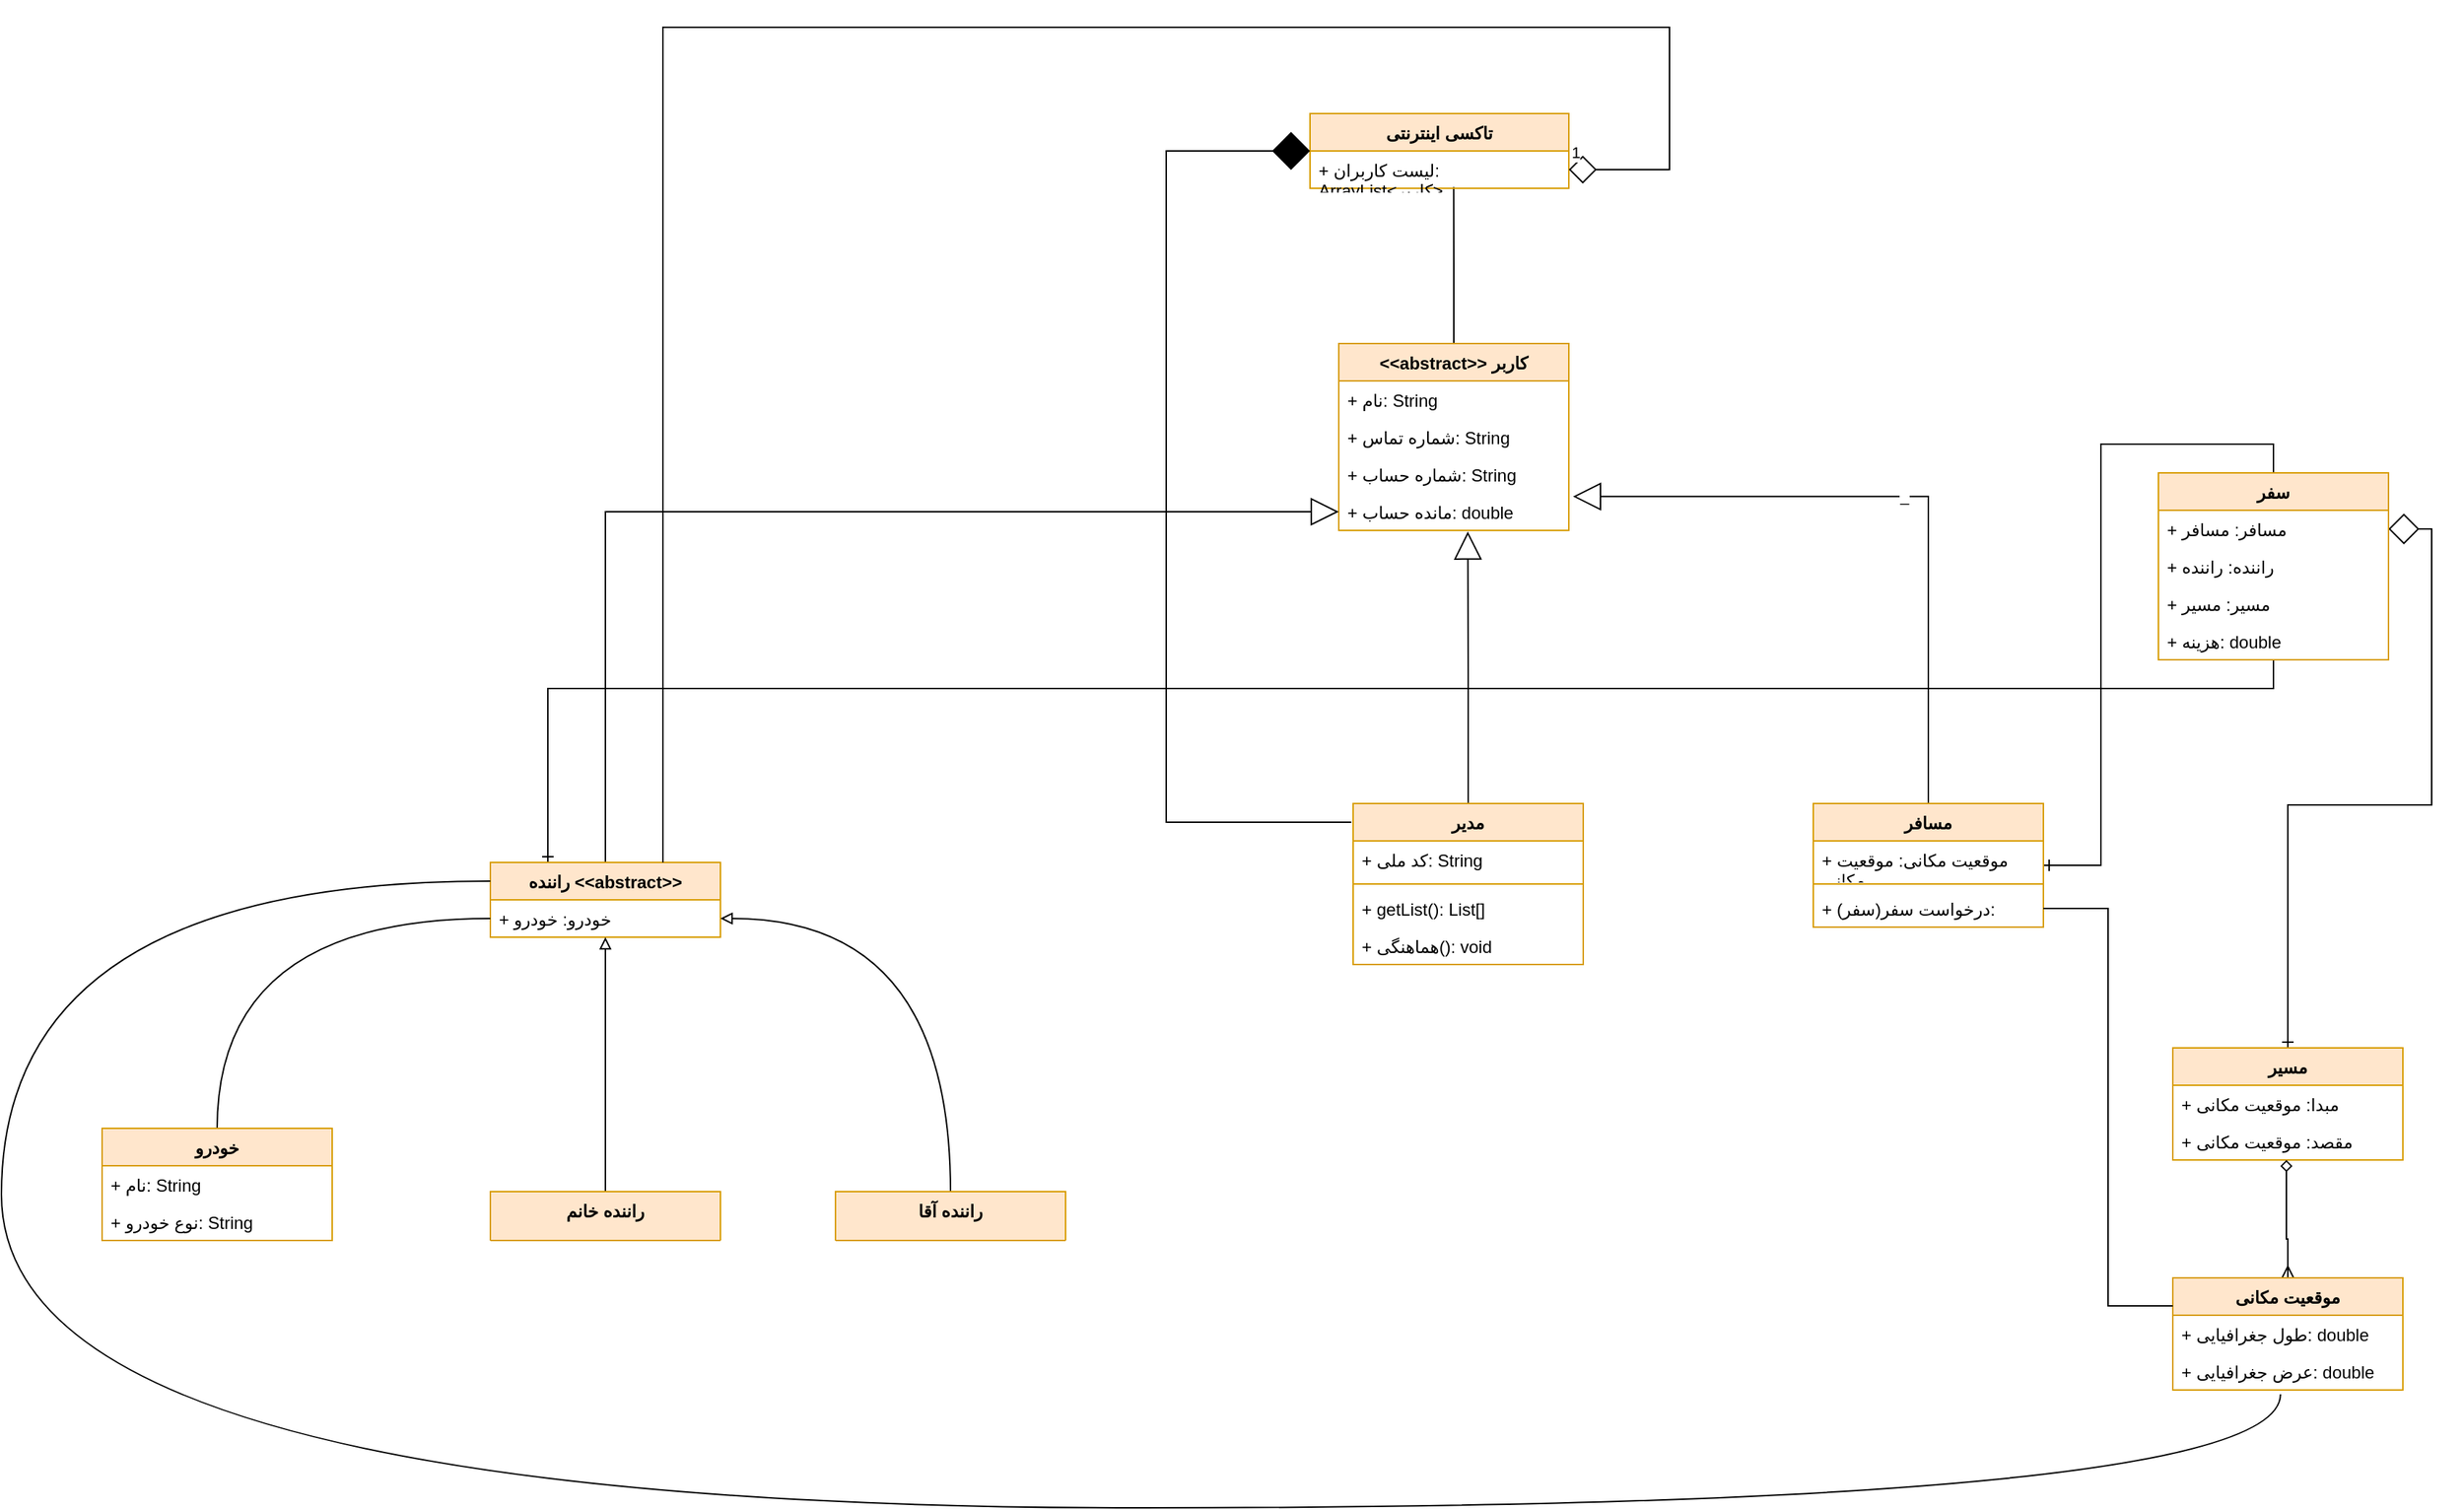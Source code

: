 <mxfile version="21.2.1" type="device">
  <diagram name="Page-1" id="e7e014a7-5840-1c2e-5031-d8a46d1fe8dd">
    <mxGraphModel dx="3449" dy="2477" grid="1" gridSize="10" guides="1" tooltips="1" connect="1" arrows="1" fold="1" page="1" pageScale="1" pageWidth="1169" pageHeight="826" background="none" math="0" shadow="0">
      <root>
        <mxCell id="0" />
        <mxCell id="1" parent="0" />
        <mxCell id="6BQTVcdCvZk4lSS92xHN-126" value="_" style="edgeStyle=orthogonalEdgeStyle;rounded=0;orthogonalLoop=1;jettySize=auto;html=1;shadow=0;endArrow=block;endFill=0;endSize=17;entryX=1.018;entryY=0.093;entryDx=0;entryDy=0;entryPerimeter=0;" edge="1" parent="1" source="6BQTVcdCvZk4lSS92xHN-41" target="6BQTVcdCvZk4lSS92xHN-158">
          <mxGeometry relative="1" as="geometry">
            <mxPoint x="430" y="241.0" as="targetPoint" />
          </mxGeometry>
        </mxCell>
        <mxCell id="6BQTVcdCvZk4lSS92xHN-130" value="" style="edgeStyle=orthogonalEdgeStyle;rounded=0;orthogonalLoop=1;jettySize=auto;html=1;entryX=0.5;entryY=0;entryDx=0;entryDy=0;shadow=0;startArrow=ERone;startFill=0;endArrow=none;endFill=0;" edge="1" parent="1" source="6BQTVcdCvZk4lSS92xHN-41" target="6BQTVcdCvZk4lSS92xHN-120">
          <mxGeometry relative="1" as="geometry" />
        </mxCell>
        <mxCell id="6BQTVcdCvZk4lSS92xHN-41" value="مسافر" style="swimlane;fontStyle=1;align=center;verticalAlign=top;childLayout=stackLayout;horizontal=1;startSize=26;horizontalStack=0;resizeParent=1;resizeParentMax=0;resizeLast=0;collapsible=1;marginBottom=0;whiteSpace=wrap;html=1;shadow=0;fillColor=#ffe6cc;strokeColor=#d79b00;" vertex="1" parent="1">
          <mxGeometry x="600" y="320" width="160" height="86" as="geometry" />
        </mxCell>
        <mxCell id="6BQTVcdCvZk4lSS92xHN-47" value="+ موقعیت مکانی: موقعیت مکانی" style="text;strokeColor=none;fillColor=none;align=left;verticalAlign=top;spacingLeft=4;spacingRight=4;overflow=hidden;rotatable=0;points=[[0,0.5],[1,0.5]];portConstraint=eastwest;whiteSpace=wrap;html=1;shadow=0;" vertex="1" parent="6BQTVcdCvZk4lSS92xHN-41">
          <mxGeometry y="26" width="160" height="26" as="geometry" />
        </mxCell>
        <mxCell id="6BQTVcdCvZk4lSS92xHN-43" value="" style="line;strokeWidth=1;fillColor=none;align=left;verticalAlign=middle;spacingTop=-1;spacingLeft=3;spacingRight=3;rotatable=0;labelPosition=right;points=[];portConstraint=eastwest;strokeColor=inherit;shadow=0;" vertex="1" parent="6BQTVcdCvZk4lSS92xHN-41">
          <mxGeometry y="52" width="160" height="8" as="geometry" />
        </mxCell>
        <mxCell id="6BQTVcdCvZk4lSS92xHN-44" value="+ درخواست سفر(سفر):" style="text;strokeColor=none;fillColor=none;align=left;verticalAlign=top;spacingLeft=4;spacingRight=4;overflow=hidden;rotatable=0;points=[[0,0.5],[1,0.5]];portConstraint=eastwest;whiteSpace=wrap;html=1;shadow=0;" vertex="1" parent="6BQTVcdCvZk4lSS92xHN-41">
          <mxGeometry y="60" width="160" height="26" as="geometry" />
        </mxCell>
        <mxCell id="6BQTVcdCvZk4lSS92xHN-141" value="" style="edgeStyle=orthogonalEdgeStyle;rounded=0;orthogonalLoop=1;jettySize=auto;html=1;endArrow=none;endFill=0;entryX=0.555;entryY=0.966;entryDx=0;entryDy=0;entryPerimeter=0;" edge="1" parent="1" source="6BQTVcdCvZk4lSS92xHN-48" target="6BQTVcdCvZk4lSS92xHN-85">
          <mxGeometry relative="1" as="geometry" />
        </mxCell>
        <mxCell id="6BQTVcdCvZk4lSS92xHN-48" value="&amp;lt;&amp;lt;abstract&amp;gt;&amp;gt; کاربر" style="swimlane;fontStyle=1;align=center;verticalAlign=top;childLayout=stackLayout;horizontal=1;startSize=26;horizontalStack=0;resizeParent=1;resizeParentMax=0;resizeLast=0;collapsible=1;marginBottom=0;whiteSpace=wrap;html=1;shadow=0;fillColor=#ffe6cc;strokeColor=#d79b00;" vertex="1" parent="1">
          <mxGeometry x="270" width="160" height="130" as="geometry" />
        </mxCell>
        <mxCell id="6BQTVcdCvZk4lSS92xHN-42" value="+ نام: String" style="text;strokeColor=none;fillColor=none;align=left;verticalAlign=top;spacingLeft=4;spacingRight=4;overflow=hidden;rotatable=0;points=[[0,0.5],[1,0.5]];portConstraint=eastwest;whiteSpace=wrap;html=1;shadow=0;" vertex="1" parent="6BQTVcdCvZk4lSS92xHN-48">
          <mxGeometry y="26" width="160" height="26" as="geometry" />
        </mxCell>
        <mxCell id="6BQTVcdCvZk4lSS92xHN-45" value="+ شماره تماس: String" style="text;strokeColor=none;fillColor=none;align=left;verticalAlign=top;spacingLeft=4;spacingRight=4;overflow=hidden;rotatable=0;points=[[0,0.5],[1,0.5]];portConstraint=eastwest;whiteSpace=wrap;html=1;shadow=0;" vertex="1" parent="6BQTVcdCvZk4lSS92xHN-48">
          <mxGeometry y="52" width="160" height="26" as="geometry" />
        </mxCell>
        <mxCell id="6BQTVcdCvZk4lSS92xHN-157" value="+ شماره حساب: String" style="text;strokeColor=none;fillColor=none;align=left;verticalAlign=top;spacingLeft=4;spacingRight=4;overflow=hidden;rotatable=0;points=[[0,0.5],[1,0.5]];portConstraint=eastwest;whiteSpace=wrap;html=1;" vertex="1" parent="6BQTVcdCvZk4lSS92xHN-48">
          <mxGeometry y="78" width="160" height="26" as="geometry" />
        </mxCell>
        <mxCell id="6BQTVcdCvZk4lSS92xHN-158" value="+ مانده حساب: double" style="text;strokeColor=none;fillColor=none;align=left;verticalAlign=top;spacingLeft=4;spacingRight=4;overflow=hidden;rotatable=0;points=[[0,0.5],[1,0.5]];portConstraint=eastwest;whiteSpace=wrap;html=1;" vertex="1" parent="6BQTVcdCvZk4lSS92xHN-48">
          <mxGeometry y="104" width="160" height="26" as="geometry" />
        </mxCell>
        <mxCell id="6BQTVcdCvZk4lSS92xHN-124" value="" style="edgeStyle=orthogonalEdgeStyle;rounded=0;orthogonalLoop=1;jettySize=auto;html=1;shadow=0;endArrow=block;endFill=0;strokeWidth=1;endSize=17;entryX=0;entryY=0.5;entryDx=0;entryDy=0;" edge="1" parent="1" source="6BQTVcdCvZk4lSS92xHN-52" target="6BQTVcdCvZk4lSS92xHN-158">
          <mxGeometry relative="1" as="geometry">
            <mxPoint x="270" y="241.0" as="targetPoint" />
          </mxGeometry>
        </mxCell>
        <mxCell id="6BQTVcdCvZk4lSS92xHN-129" value="" style="edgeStyle=elbowEdgeStyle;rounded=0;orthogonalLoop=1;jettySize=auto;html=1;exitX=0.25;exitY=0;exitDx=0;exitDy=0;shadow=0;startArrow=ERone;startFill=0;endArrow=none;endFill=0;elbow=vertical;" edge="1" parent="1" source="6BQTVcdCvZk4lSS92xHN-52" target="6BQTVcdCvZk4lSS92xHN-151">
          <mxGeometry relative="1" as="geometry">
            <mxPoint x="919.84" y="255.56" as="targetPoint" />
            <Array as="points">
              <mxPoint x="790" y="240" />
            </Array>
          </mxGeometry>
        </mxCell>
        <mxCell id="6BQTVcdCvZk4lSS92xHN-52" value="راننده &amp;lt;&amp;lt;abstract&amp;gt;&amp;gt;" style="swimlane;fontStyle=1;align=center;verticalAlign=top;childLayout=stackLayout;horizontal=1;startSize=26;horizontalStack=0;resizeParent=1;resizeParentMax=0;resizeLast=0;collapsible=1;marginBottom=0;whiteSpace=wrap;html=1;shadow=0;fillColor=#ffe6cc;strokeColor=#d79b00;" vertex="1" parent="1">
          <mxGeometry x="-320" y="361" width="160" height="52" as="geometry" />
        </mxCell>
        <mxCell id="6BQTVcdCvZk4lSS92xHN-53" value="+ خودرو: خودرو" style="text;strokeColor=none;fillColor=none;align=left;verticalAlign=top;spacingLeft=4;spacingRight=4;overflow=hidden;rotatable=0;points=[[0,0.5],[1,0.5]];portConstraint=eastwest;whiteSpace=wrap;html=1;shadow=0;" vertex="1" parent="6BQTVcdCvZk4lSS92xHN-52">
          <mxGeometry y="26" width="160" height="26" as="geometry" />
        </mxCell>
        <mxCell id="6BQTVcdCvZk4lSS92xHN-125" value="" style="edgeStyle=orthogonalEdgeStyle;rounded=0;orthogonalLoop=1;jettySize=auto;html=1;shadow=0;endArrow=block;endFill=0;endSize=17;entryX=0.561;entryY=1.031;entryDx=0;entryDy=0;entryPerimeter=0;" edge="1" parent="1" source="6BQTVcdCvZk4lSS92xHN-56" target="6BQTVcdCvZk4lSS92xHN-158">
          <mxGeometry relative="1" as="geometry">
            <mxPoint x="360" y="140" as="targetPoint" />
          </mxGeometry>
        </mxCell>
        <mxCell id="6BQTVcdCvZk4lSS92xHN-56" value="مدیر" style="swimlane;fontStyle=1;align=center;verticalAlign=top;childLayout=stackLayout;horizontal=1;startSize=26;horizontalStack=0;resizeParent=1;resizeParentMax=0;resizeLast=0;collapsible=1;marginBottom=0;whiteSpace=wrap;html=1;shadow=0;fillColor=#ffe6cc;strokeColor=#d79b00;" vertex="1" parent="1">
          <mxGeometry x="280" y="320" width="160" height="112" as="geometry" />
        </mxCell>
        <mxCell id="6BQTVcdCvZk4lSS92xHN-57" value="+ کد ملی: String" style="text;strokeColor=none;fillColor=none;align=left;verticalAlign=top;spacingLeft=4;spacingRight=4;overflow=hidden;rotatable=0;points=[[0,0.5],[1,0.5]];portConstraint=eastwest;whiteSpace=wrap;html=1;shadow=0;" vertex="1" parent="6BQTVcdCvZk4lSS92xHN-56">
          <mxGeometry y="26" width="160" height="26" as="geometry" />
        </mxCell>
        <mxCell id="6BQTVcdCvZk4lSS92xHN-58" value="" style="line;strokeWidth=1;fillColor=none;align=left;verticalAlign=middle;spacingTop=-1;spacingLeft=3;spacingRight=3;rotatable=0;labelPosition=right;points=[];portConstraint=eastwest;strokeColor=inherit;shadow=0;" vertex="1" parent="6BQTVcdCvZk4lSS92xHN-56">
          <mxGeometry y="52" width="160" height="8" as="geometry" />
        </mxCell>
        <mxCell id="6BQTVcdCvZk4lSS92xHN-59" value="+ getList(): List[]" style="text;strokeColor=none;fillColor=none;align=left;verticalAlign=top;spacingLeft=4;spacingRight=4;overflow=hidden;rotatable=0;points=[[0,0.5],[1,0.5]];portConstraint=eastwest;whiteSpace=wrap;html=1;shadow=0;" vertex="1" parent="6BQTVcdCvZk4lSS92xHN-56">
          <mxGeometry y="60" width="160" height="26" as="geometry" />
        </mxCell>
        <mxCell id="6BQTVcdCvZk4lSS92xHN-159" value="+ هماهنگی(): void" style="text;strokeColor=none;fillColor=none;align=left;verticalAlign=top;spacingLeft=4;spacingRight=4;overflow=hidden;rotatable=0;points=[[0,0.5],[1,0.5]];portConstraint=eastwest;whiteSpace=wrap;html=1;" vertex="1" parent="6BQTVcdCvZk4lSS92xHN-56">
          <mxGeometry y="86" width="160" height="26" as="geometry" />
        </mxCell>
        <mxCell id="6BQTVcdCvZk4lSS92xHN-137" value="" style="edgeStyle=orthogonalEdgeStyle;rounded=0;orthogonalLoop=1;jettySize=auto;html=1;shadow=0;endArrow=none;endFill=0;curved=1;" edge="1" parent="1" source="6BQTVcdCvZk4lSS92xHN-60" target="6BQTVcdCvZk4lSS92xHN-53">
          <mxGeometry relative="1" as="geometry">
            <mxPoint x="140" y="413" as="targetPoint" />
          </mxGeometry>
        </mxCell>
        <mxCell id="6BQTVcdCvZk4lSS92xHN-60" value="خودرو" style="swimlane;fontStyle=1;align=center;verticalAlign=top;childLayout=stackLayout;horizontal=1;startSize=26;horizontalStack=0;resizeParent=1;resizeParentMax=0;resizeLast=0;collapsible=1;marginBottom=0;whiteSpace=wrap;html=1;shadow=0;fillColor=#ffe6cc;strokeColor=#d79b00;" vertex="1" parent="1">
          <mxGeometry x="-590" y="546" width="160" height="78" as="geometry" />
        </mxCell>
        <mxCell id="6BQTVcdCvZk4lSS92xHN-61" value="+ نام: String" style="text;strokeColor=none;fillColor=none;align=left;verticalAlign=top;spacingLeft=4;spacingRight=4;overflow=hidden;rotatable=0;points=[[0,0.5],[1,0.5]];portConstraint=eastwest;whiteSpace=wrap;html=1;shadow=0;" vertex="1" parent="6BQTVcdCvZk4lSS92xHN-60">
          <mxGeometry y="26" width="160" height="26" as="geometry" />
        </mxCell>
        <mxCell id="6BQTVcdCvZk4lSS92xHN-156" value="+ نوع خودرو: String" style="text;strokeColor=none;fillColor=none;align=left;verticalAlign=top;spacingLeft=4;spacingRight=4;overflow=hidden;rotatable=0;points=[[0,0.5],[1,0.5]];portConstraint=eastwest;whiteSpace=wrap;html=1;" vertex="1" parent="6BQTVcdCvZk4lSS92xHN-60">
          <mxGeometry y="52" width="160" height="26" as="geometry" />
        </mxCell>
        <mxCell id="6BQTVcdCvZk4lSS92xHN-84" value="تاکسی اینترنتی" style="swimlane;fontStyle=1;align=center;verticalAlign=top;childLayout=stackLayout;horizontal=1;startSize=26;horizontalStack=0;resizeParent=1;resizeParentMax=0;resizeLast=0;collapsible=1;marginBottom=0;whiteSpace=wrap;html=1;shadow=0;fillColor=#ffe6cc;strokeColor=#d79b00;" vertex="1" parent="1">
          <mxGeometry x="250" y="-160" width="180" height="52" as="geometry" />
        </mxCell>
        <mxCell id="6BQTVcdCvZk4lSS92xHN-85" value="+ لیست کاربران: ArrayList&amp;lt;کاربر&amp;gt;" style="text;strokeColor=none;fillColor=none;align=left;verticalAlign=top;spacingLeft=4;spacingRight=4;overflow=hidden;rotatable=0;points=[[0,0.5],[1,0.5]];portConstraint=eastwest;whiteSpace=wrap;html=1;shadow=0;" vertex="1" parent="6BQTVcdCvZk4lSS92xHN-84">
          <mxGeometry y="26" width="180" height="26" as="geometry" />
        </mxCell>
        <mxCell id="6BQTVcdCvZk4lSS92xHN-127" value="" style="edgeStyle=orthogonalEdgeStyle;rounded=0;orthogonalLoop=1;jettySize=auto;html=1;endArrow=diamond;endFill=0;entryX=1;entryY=0.5;entryDx=0;entryDy=0;shadow=0;startArrow=ERone;startFill=0;endSize=19;startSize=6;" edge="1" parent="1" source="6BQTVcdCvZk4lSS92xHN-88" target="6BQTVcdCvZk4lSS92xHN-121">
          <mxGeometry relative="1" as="geometry">
            <mxPoint x="930" y="370" as="targetPoint" />
          </mxGeometry>
        </mxCell>
        <mxCell id="6BQTVcdCvZk4lSS92xHN-88" value="مسیر" style="swimlane;fontStyle=1;align=center;verticalAlign=top;childLayout=stackLayout;horizontal=1;startSize=26;horizontalStack=0;resizeParent=1;resizeParentMax=0;resizeLast=0;collapsible=1;marginBottom=0;whiteSpace=wrap;html=1;shadow=0;fillColor=#ffe6cc;strokeColor=#d79b00;" vertex="1" parent="1">
          <mxGeometry x="850" y="490" width="160" height="78" as="geometry" />
        </mxCell>
        <mxCell id="6BQTVcdCvZk4lSS92xHN-89" value="+ مبدا: موقعیت مکانی" style="text;strokeColor=none;fillColor=none;align=left;verticalAlign=top;spacingLeft=4;spacingRight=4;overflow=hidden;rotatable=0;points=[[0,0.5],[1,0.5]];portConstraint=eastwest;whiteSpace=wrap;html=1;shadow=0;" vertex="1" parent="6BQTVcdCvZk4lSS92xHN-88">
          <mxGeometry y="26" width="160" height="26" as="geometry" />
        </mxCell>
        <mxCell id="6BQTVcdCvZk4lSS92xHN-148" value="+ مقصد: موقعیت مکانی" style="text;strokeColor=none;fillColor=none;align=left;verticalAlign=top;spacingLeft=4;spacingRight=4;overflow=hidden;rotatable=0;points=[[0,0.5],[1,0.5]];portConstraint=eastwest;whiteSpace=wrap;html=1;" vertex="1" parent="6BQTVcdCvZk4lSS92xHN-88">
          <mxGeometry y="52" width="160" height="26" as="geometry" />
        </mxCell>
        <mxCell id="6BQTVcdCvZk4lSS92xHN-131" value="" style="edgeStyle=orthogonalEdgeStyle;rounded=0;orthogonalLoop=1;jettySize=auto;html=1;shadow=0;entryX=0.5;entryY=1;entryDx=0;entryDy=0;endArrow=block;endFill=0;curved=1;" edge="1" parent="1" source="6BQTVcdCvZk4lSS92xHN-92" target="6BQTVcdCvZk4lSS92xHN-52">
          <mxGeometry relative="1" as="geometry" />
        </mxCell>
        <mxCell id="6BQTVcdCvZk4lSS92xHN-92" value="راننده خانم" style="swimlane;fontStyle=1;align=center;verticalAlign=top;childLayout=stackLayout;horizontal=1;startSize=34;horizontalStack=0;resizeParent=1;resizeParentMax=0;resizeLast=0;collapsible=1;marginBottom=0;whiteSpace=wrap;html=1;shadow=0;fillColor=#ffe6cc;strokeColor=#d79b00;" vertex="1" parent="1">
          <mxGeometry x="-320" y="590" width="160" height="34" as="geometry">
            <mxRectangle x="30" y="590" width="100" height="30" as="alternateBounds" />
          </mxGeometry>
        </mxCell>
        <mxCell id="6BQTVcdCvZk4lSS92xHN-132" value="" style="edgeStyle=orthogonalEdgeStyle;rounded=0;orthogonalLoop=1;jettySize=auto;html=1;shadow=0;endArrow=block;endFill=0;curved=1;" edge="1" parent="1" source="6BQTVcdCvZk4lSS92xHN-96" target="6BQTVcdCvZk4lSS92xHN-53">
          <mxGeometry relative="1" as="geometry">
            <mxPoint x="260.8" y="426.26" as="targetPoint" />
          </mxGeometry>
        </mxCell>
        <mxCell id="6BQTVcdCvZk4lSS92xHN-96" value="راننده آقا&lt;br&gt;" style="swimlane;fontStyle=1;align=center;verticalAlign=top;childLayout=stackLayout;horizontal=1;startSize=34;horizontalStack=0;resizeParent=1;resizeParentMax=0;resizeLast=0;collapsible=1;marginBottom=0;whiteSpace=wrap;html=1;shadow=0;fillColor=#ffe6cc;strokeColor=#d79b00;" vertex="1" parent="1">
          <mxGeometry x="-80" y="590" width="160" height="34" as="geometry" />
        </mxCell>
        <mxCell id="6BQTVcdCvZk4lSS92xHN-128" value="" style="edgeStyle=orthogonalEdgeStyle;rounded=0;orthogonalLoop=1;jettySize=auto;html=1;shadow=0;startArrow=ERmany;startFill=0;endArrow=diamond;endFill=0;" edge="1" parent="1" source="6BQTVcdCvZk4lSS92xHN-116" target="6BQTVcdCvZk4lSS92xHN-148">
          <mxGeometry relative="1" as="geometry">
            <mxPoint x="929.36" y="596.156" as="targetPoint" />
            <Array as="points">
              <mxPoint x="930" y="623" />
              <mxPoint x="929" y="623" />
            </Array>
          </mxGeometry>
        </mxCell>
        <mxCell id="6BQTVcdCvZk4lSS92xHN-116" value="موقعیت مکانی" style="swimlane;fontStyle=1;align=center;verticalAlign=top;childLayout=stackLayout;horizontal=1;startSize=26;horizontalStack=0;resizeParent=1;resizeParentMax=0;resizeLast=0;collapsible=1;marginBottom=0;whiteSpace=wrap;html=1;shadow=0;fillColor=#ffe6cc;strokeColor=#d79b00;" vertex="1" parent="1">
          <mxGeometry x="850" y="650" width="160" height="78" as="geometry" />
        </mxCell>
        <mxCell id="6BQTVcdCvZk4lSS92xHN-117" value="+ طول جغرافیایی: double" style="text;strokeColor=none;fillColor=none;align=left;verticalAlign=top;spacingLeft=4;spacingRight=4;overflow=hidden;rotatable=0;points=[[0,0.5],[1,0.5]];portConstraint=eastwest;whiteSpace=wrap;html=1;shadow=0;" vertex="1" parent="6BQTVcdCvZk4lSS92xHN-116">
          <mxGeometry y="26" width="160" height="26" as="geometry" />
        </mxCell>
        <mxCell id="6BQTVcdCvZk4lSS92xHN-147" value="+ عرض جغرافیایی: double" style="text;strokeColor=none;fillColor=none;align=left;verticalAlign=top;spacingLeft=4;spacingRight=4;overflow=hidden;rotatable=0;points=[[0,0.5],[1,0.5]];portConstraint=eastwest;whiteSpace=wrap;html=1;" vertex="1" parent="6BQTVcdCvZk4lSS92xHN-116">
          <mxGeometry y="52" width="160" height="26" as="geometry" />
        </mxCell>
        <mxCell id="6BQTVcdCvZk4lSS92xHN-120" value="سفر" style="swimlane;fontStyle=1;align=center;verticalAlign=top;childLayout=stackLayout;horizontal=1;startSize=26;horizontalStack=0;resizeParent=1;resizeParentMax=0;resizeLast=0;collapsible=1;marginBottom=0;whiteSpace=wrap;html=1;shadow=0;fillColor=#ffe6cc;strokeColor=#d79b00;" vertex="1" parent="1">
          <mxGeometry x="840" y="90" width="160" height="130" as="geometry" />
        </mxCell>
        <mxCell id="6BQTVcdCvZk4lSS92xHN-121" value="+ مسافر: مسافر" style="text;strokeColor=none;fillColor=none;align=left;verticalAlign=top;spacingLeft=4;spacingRight=4;overflow=hidden;rotatable=0;points=[[0,0.5],[1,0.5]];portConstraint=eastwest;whiteSpace=wrap;html=1;shadow=0;" vertex="1" parent="6BQTVcdCvZk4lSS92xHN-120">
          <mxGeometry y="26" width="160" height="26" as="geometry" />
        </mxCell>
        <mxCell id="6BQTVcdCvZk4lSS92xHN-149" value="+ راننده: راننده" style="text;strokeColor=none;fillColor=none;align=left;verticalAlign=top;spacingLeft=4;spacingRight=4;overflow=hidden;rotatable=0;points=[[0,0.5],[1,0.5]];portConstraint=eastwest;whiteSpace=wrap;html=1;" vertex="1" parent="6BQTVcdCvZk4lSS92xHN-120">
          <mxGeometry y="52" width="160" height="26" as="geometry" />
        </mxCell>
        <mxCell id="6BQTVcdCvZk4lSS92xHN-150" value="+ مسیر: مسیر" style="text;strokeColor=none;fillColor=none;align=left;verticalAlign=top;spacingLeft=4;spacingRight=4;overflow=hidden;rotatable=0;points=[[0,0.5],[1,0.5]];portConstraint=eastwest;whiteSpace=wrap;html=1;" vertex="1" parent="6BQTVcdCvZk4lSS92xHN-120">
          <mxGeometry y="78" width="160" height="26" as="geometry" />
        </mxCell>
        <mxCell id="6BQTVcdCvZk4lSS92xHN-151" value="+ هزینه: double" style="text;strokeColor=none;fillColor=none;align=left;verticalAlign=top;spacingLeft=4;spacingRight=4;overflow=hidden;rotatable=0;points=[[0,0.5],[1,0.5]];portConstraint=eastwest;whiteSpace=wrap;html=1;" vertex="1" parent="6BQTVcdCvZk4lSS92xHN-120">
          <mxGeometry y="104" width="160" height="26" as="geometry" />
        </mxCell>
        <mxCell id="6BQTVcdCvZk4lSS92xHN-142" value="" style="edgeStyle=orthogonalEdgeStyle;rounded=0;orthogonalLoop=1;jettySize=auto;html=1;endArrow=none;endFill=0;curved=1;entryX=0;entryY=0.25;entryDx=0;entryDy=0;exitX=0.468;exitY=1.115;exitDx=0;exitDy=0;exitPerimeter=0;" edge="1" parent="1" source="6BQTVcdCvZk4lSS92xHN-147" target="6BQTVcdCvZk4lSS92xHN-52">
          <mxGeometry relative="1" as="geometry">
            <mxPoint x="-170" y="370" as="targetPoint" />
            <Array as="points">
              <mxPoint x="925" y="810" />
              <mxPoint x="-660" y="810" />
              <mxPoint x="-660" y="374" />
            </Array>
          </mxGeometry>
        </mxCell>
        <mxCell id="6BQTVcdCvZk4lSS92xHN-143" value="" style="edgeStyle=orthogonalEdgeStyle;rounded=0;orthogonalLoop=1;jettySize=auto;html=1;exitX=0;exitY=0.25;exitDx=0;exitDy=0;endArrow=none;endFill=0;startArrow=none;startFill=0;" edge="1" parent="1" source="6BQTVcdCvZk4lSS92xHN-116" target="6BQTVcdCvZk4lSS92xHN-44">
          <mxGeometry relative="1" as="geometry" />
        </mxCell>
        <mxCell id="6BQTVcdCvZk4lSS92xHN-145" value="" style="endArrow=diamond;endFill=1;endSize=24;html=1;rounded=0;edgeStyle=elbowEdgeStyle;exitX=-0.008;exitY=0.116;exitDx=0;exitDy=0;exitPerimeter=0;" edge="1" parent="1" source="6BQTVcdCvZk4lSS92xHN-56" target="6BQTVcdCvZk4lSS92xHN-84">
          <mxGeometry width="160" relative="1" as="geometry">
            <mxPoint x="290" y="260" as="sourcePoint" />
            <mxPoint x="370" y="290" as="targetPoint" />
            <Array as="points">
              <mxPoint x="150" y="310" />
              <mxPoint x="150" y="280" />
              <mxPoint x="150" y="180" />
            </Array>
          </mxGeometry>
        </mxCell>
        <mxCell id="6BQTVcdCvZk4lSS92xHN-146" value="1" style="endArrow=none;html=1;startArrow=diamond;startFill=0;edgeStyle=orthogonalEdgeStyle;align=left;verticalAlign=bottom;rounded=0;exitX=1;exitY=0.5;exitDx=0;exitDy=0;entryX=0.75;entryY=0;entryDx=0;entryDy=0;elbow=vertical;strokeColor=default;endFill=0;targetPerimeterSpacing=3;sourcePerimeterSpacing=9;endSize=11;startSize=17;" edge="1" parent="1" source="6BQTVcdCvZk4lSS92xHN-85" target="6BQTVcdCvZk4lSS92xHN-52">
          <mxGeometry x="-1" y="3" relative="1" as="geometry">
            <mxPoint x="450" y="-70" as="sourcePoint" />
            <mxPoint x="570" y="260" as="targetPoint" />
            <Array as="points">
              <mxPoint x="500" y="-121" />
              <mxPoint x="500" y="-220" />
              <mxPoint x="-200" y="-220" />
            </Array>
          </mxGeometry>
        </mxCell>
      </root>
    </mxGraphModel>
  </diagram>
</mxfile>
